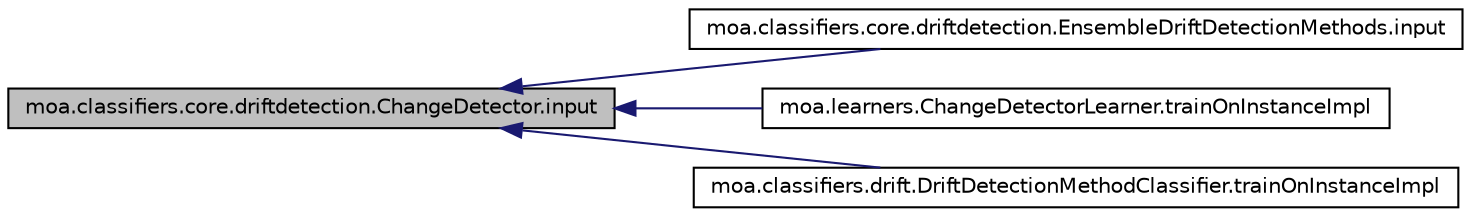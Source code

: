 digraph G
{
  edge [fontname="Helvetica",fontsize="10",labelfontname="Helvetica",labelfontsize="10"];
  node [fontname="Helvetica",fontsize="10",shape=record];
  rankdir=LR;
  Node1 [label="moa.classifiers.core.driftdetection.ChangeDetector.input",height=0.2,width=0.4,color="black", fillcolor="grey75", style="filled" fontcolor="black"];
  Node1 -> Node2 [dir=back,color="midnightblue",fontsize="10",style="solid",fontname="Helvetica"];
  Node2 [label="moa.classifiers.core.driftdetection.EnsembleDriftDetectionMethods.input",height=0.2,width=0.4,color="black", fillcolor="white", style="filled",URL="$classmoa_1_1classifiers_1_1core_1_1driftdetection_1_1EnsembleDriftDetectionMethods.html#abc994698c8510dc0048b06a72faeda69",tooltip="Adding a numeric value to the change detector&lt;br&gt; ."];
  Node1 -> Node3 [dir=back,color="midnightblue",fontsize="10",style="solid",fontname="Helvetica"];
  Node3 [label="moa.learners.ChangeDetectorLearner.trainOnInstanceImpl",height=0.2,width=0.4,color="black", fillcolor="white", style="filled",URL="$classmoa_1_1learners_1_1ChangeDetectorLearner.html#aa019e253a097c9308a1cfc34a5d46e16",tooltip="Trains this classifier incrementally using the given instance."];
  Node1 -> Node4 [dir=back,color="midnightblue",fontsize="10",style="solid",fontname="Helvetica"];
  Node4 [label="moa.classifiers.drift.DriftDetectionMethodClassifier.trainOnInstanceImpl",height=0.2,width=0.4,color="black", fillcolor="white", style="filled",URL="$classmoa_1_1classifiers_1_1drift_1_1DriftDetectionMethodClassifier.html#ab732eaf2d787b3ff4b53789591e9aa36",tooltip="Trains this classifier incrementally using the given instance."];
}
